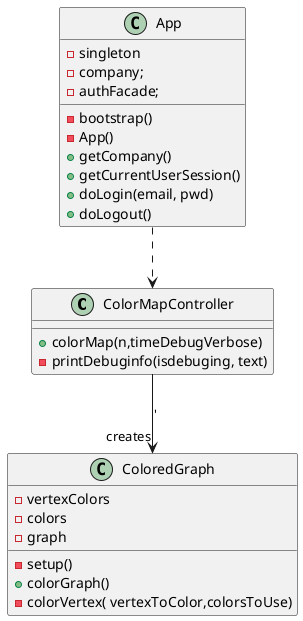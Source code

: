 @startuml
'https://plantuml.com/class-diagram

class ColorMapController{
    +colorMap(n,timeDebugVerbose)
    - printDebuginfo(isdebuging, text)
}

class App{
-bootstrap()
- singleton
- company;
- authFacade;
-App()
+  getCompany()
+  getCurrentUserSession()
 + doLogin(email, pwd)
 + doLogout()
}
class ColoredGraph{
-vertexColors
-colors
-graph
-setup()
+colorGraph()
-colorVertex( vertexToColor,colorsToUse)
}



ColorMapController --> ColoredGraph : '"creates"
App  ..>ColorMapController
@enduml